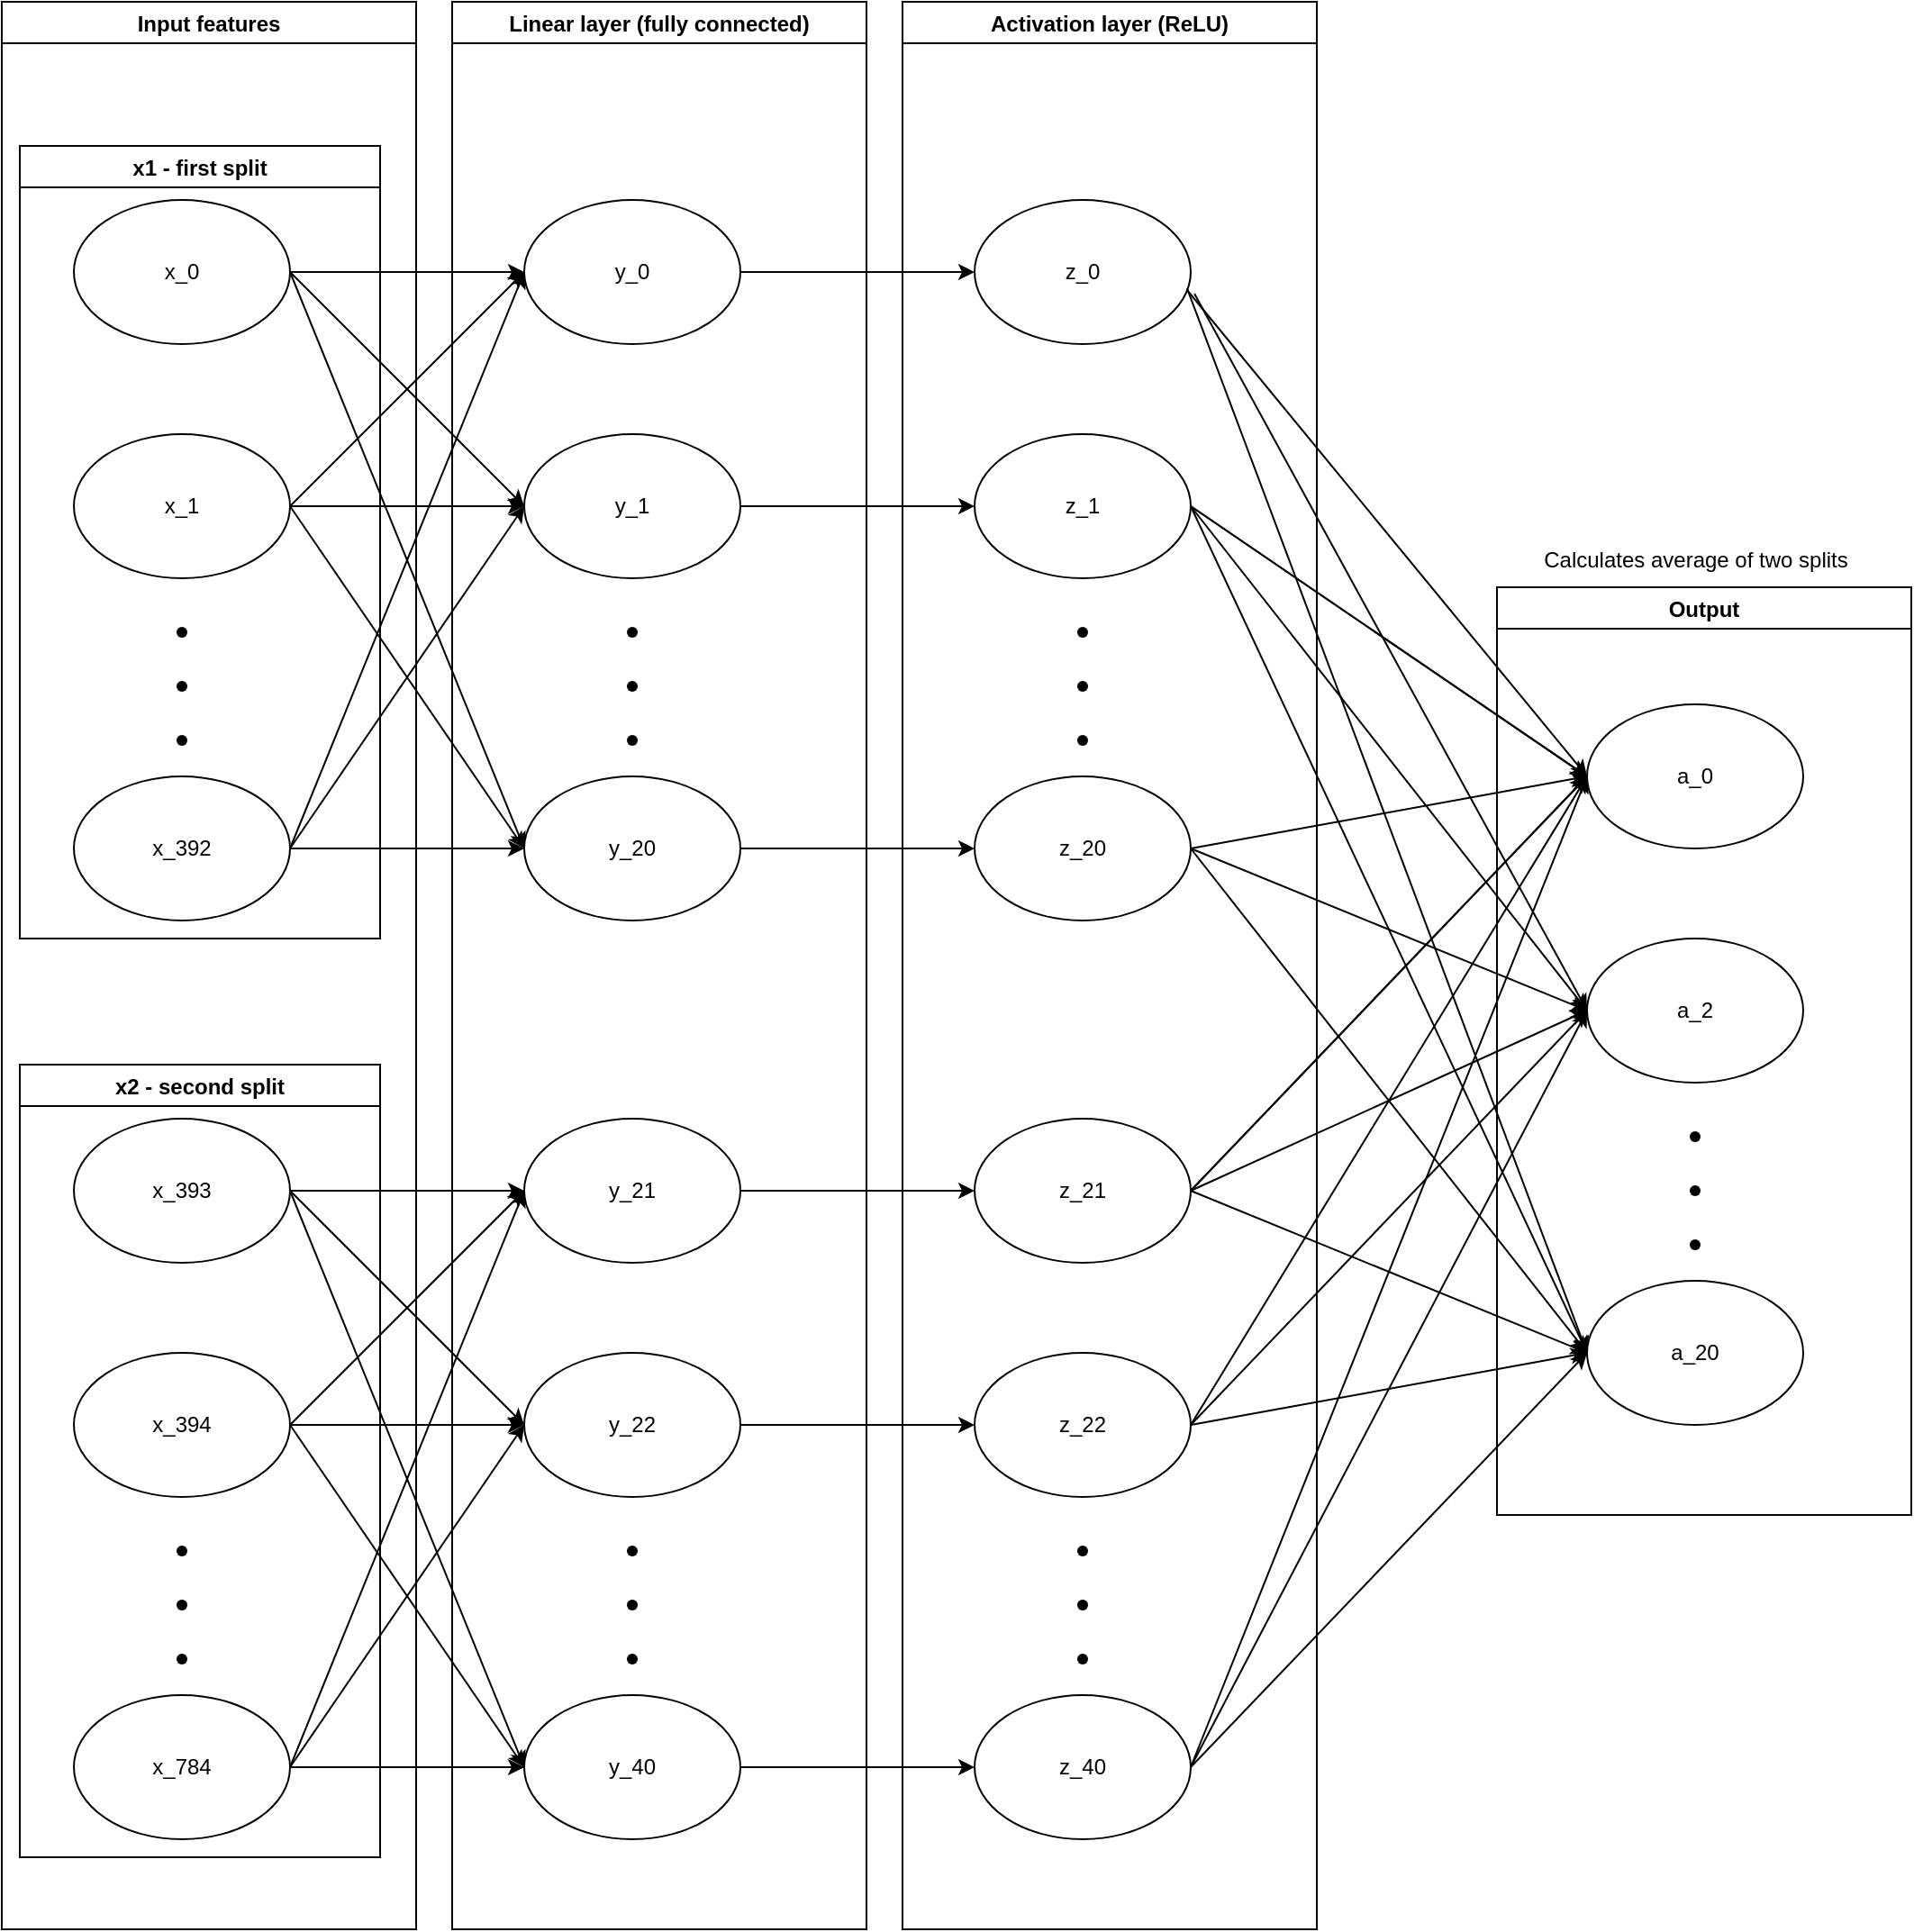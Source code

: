 <mxfile version="17.5.0" type="device"><diagram id="gRhfO6OypiOTnXO9ElpN" name="Page-1"><mxGraphModel dx="1422" dy="702" grid="1" gridSize="10" guides="1" tooltips="1" connect="1" arrows="1" fold="1" page="1" pageScale="1" pageWidth="850" pageHeight="1100" math="0" shadow="0"><root><mxCell id="0"/><mxCell id="1" parent="0"/><mxCell id="FH2FLEhlwpQR_qCd6NDU-1" value="x_0" style="ellipse;whiteSpace=wrap;html=1;" vertex="1" parent="1"><mxGeometry x="220" y="190" width="120" height="80" as="geometry"/></mxCell><mxCell id="FH2FLEhlwpQR_qCd6NDU-2" value="x_1" style="ellipse;whiteSpace=wrap;html=1;" vertex="1" parent="1"><mxGeometry x="220" y="320" width="120" height="80" as="geometry"/></mxCell><mxCell id="FH2FLEhlwpQR_qCd6NDU-3" value="x_392" style="ellipse;whiteSpace=wrap;html=1;" vertex="1" parent="1"><mxGeometry x="220" y="510" width="120" height="80" as="geometry"/></mxCell><mxCell id="FH2FLEhlwpQR_qCd6NDU-6" value="" style="shape=waypoint;sketch=0;size=6;pointerEvents=1;points=[];fillColor=none;resizable=0;rotatable=0;perimeter=centerPerimeter;snapToPoint=1;" vertex="1" parent="1"><mxGeometry x="260" y="410" width="40" height="40" as="geometry"/></mxCell><mxCell id="FH2FLEhlwpQR_qCd6NDU-7" value="" style="shape=waypoint;sketch=0;size=6;pointerEvents=1;points=[];fillColor=none;resizable=0;rotatable=0;perimeter=centerPerimeter;snapToPoint=1;" vertex="1" parent="1"><mxGeometry x="260" y="440" width="40" height="40" as="geometry"/></mxCell><mxCell id="FH2FLEhlwpQR_qCd6NDU-8" value="" style="shape=waypoint;sketch=0;size=6;pointerEvents=1;points=[];fillColor=none;resizable=0;rotatable=0;perimeter=centerPerimeter;snapToPoint=1;" vertex="1" parent="1"><mxGeometry x="260" y="470" width="40" height="40" as="geometry"/></mxCell><mxCell id="FH2FLEhlwpQR_qCd6NDU-91" style="edgeStyle=orthogonalEdgeStyle;rounded=0;orthogonalLoop=1;jettySize=auto;html=1;entryX=0;entryY=0.5;entryDx=0;entryDy=0;" edge="1" parent="1" source="FH2FLEhlwpQR_qCd6NDU-9" target="FH2FLEhlwpQR_qCd6NDU-45"><mxGeometry relative="1" as="geometry"/></mxCell><mxCell id="FH2FLEhlwpQR_qCd6NDU-9" value="y_0" style="ellipse;whiteSpace=wrap;html=1;" vertex="1" parent="1"><mxGeometry x="470" y="190" width="120" height="80" as="geometry"/></mxCell><mxCell id="FH2FLEhlwpQR_qCd6NDU-92" style="edgeStyle=orthogonalEdgeStyle;rounded=0;orthogonalLoop=1;jettySize=auto;html=1;entryX=0;entryY=0.5;entryDx=0;entryDy=0;" edge="1" parent="1" source="FH2FLEhlwpQR_qCd6NDU-10" target="FH2FLEhlwpQR_qCd6NDU-46"><mxGeometry relative="1" as="geometry"/></mxCell><mxCell id="FH2FLEhlwpQR_qCd6NDU-10" value="y_1" style="ellipse;whiteSpace=wrap;html=1;" vertex="1" parent="1"><mxGeometry x="470" y="320" width="120" height="80" as="geometry"/></mxCell><mxCell id="FH2FLEhlwpQR_qCd6NDU-93" style="edgeStyle=orthogonalEdgeStyle;rounded=0;orthogonalLoop=1;jettySize=auto;html=1;" edge="1" parent="1" source="FH2FLEhlwpQR_qCd6NDU-11" target="FH2FLEhlwpQR_qCd6NDU-47"><mxGeometry relative="1" as="geometry"/></mxCell><mxCell id="FH2FLEhlwpQR_qCd6NDU-11" value="y_20" style="ellipse;whiteSpace=wrap;html=1;" vertex="1" parent="1"><mxGeometry x="470" y="510" width="120" height="80" as="geometry"/></mxCell><mxCell id="FH2FLEhlwpQR_qCd6NDU-12" value="" style="shape=waypoint;sketch=0;size=6;pointerEvents=1;points=[];fillColor=none;resizable=0;rotatable=0;perimeter=centerPerimeter;snapToPoint=1;" vertex="1" parent="1"><mxGeometry x="510" y="410" width="40" height="40" as="geometry"/></mxCell><mxCell id="FH2FLEhlwpQR_qCd6NDU-13" value="" style="shape=waypoint;sketch=0;size=6;pointerEvents=1;points=[];fillColor=none;resizable=0;rotatable=0;perimeter=centerPerimeter;snapToPoint=1;" vertex="1" parent="1"><mxGeometry x="510" y="440" width="40" height="40" as="geometry"/></mxCell><mxCell id="FH2FLEhlwpQR_qCd6NDU-14" value="" style="shape=waypoint;sketch=0;size=6;pointerEvents=1;points=[];fillColor=none;resizable=0;rotatable=0;perimeter=centerPerimeter;snapToPoint=1;" vertex="1" parent="1"><mxGeometry x="510" y="470" width="40" height="40" as="geometry"/></mxCell><mxCell id="FH2FLEhlwpQR_qCd6NDU-15" value="" style="endArrow=classic;html=1;rounded=0;exitX=1;exitY=0.5;exitDx=0;exitDy=0;entryX=0;entryY=0.5;entryDx=0;entryDy=0;" edge="1" parent="1" source="FH2FLEhlwpQR_qCd6NDU-1" target="FH2FLEhlwpQR_qCd6NDU-9"><mxGeometry width="50" height="50" relative="1" as="geometry"><mxPoint x="510" y="430" as="sourcePoint"/><mxPoint x="560" y="380" as="targetPoint"/></mxGeometry></mxCell><mxCell id="FH2FLEhlwpQR_qCd6NDU-16" value="" style="endArrow=classic;html=1;rounded=0;exitX=1;exitY=0.5;exitDx=0;exitDy=0;entryX=0;entryY=0.5;entryDx=0;entryDy=0;" edge="1" parent="1" source="FH2FLEhlwpQR_qCd6NDU-1" target="FH2FLEhlwpQR_qCd6NDU-10"><mxGeometry width="50" height="50" relative="1" as="geometry"><mxPoint x="350" y="240" as="sourcePoint"/><mxPoint x="480" y="240" as="targetPoint"/></mxGeometry></mxCell><mxCell id="FH2FLEhlwpQR_qCd6NDU-17" value="" style="endArrow=classic;html=1;rounded=0;exitX=1;exitY=0.5;exitDx=0;exitDy=0;entryX=0;entryY=0.5;entryDx=0;entryDy=0;" edge="1" parent="1" source="FH2FLEhlwpQR_qCd6NDU-1" target="FH2FLEhlwpQR_qCd6NDU-11"><mxGeometry width="50" height="50" relative="1" as="geometry"><mxPoint x="350" y="240" as="sourcePoint"/><mxPoint x="480" y="370" as="targetPoint"/></mxGeometry></mxCell><mxCell id="FH2FLEhlwpQR_qCd6NDU-18" value="" style="endArrow=classic;html=1;rounded=0;exitX=1;exitY=0.5;exitDx=0;exitDy=0;entryX=0;entryY=0.5;entryDx=0;entryDy=0;" edge="1" parent="1" source="FH2FLEhlwpQR_qCd6NDU-2" target="FH2FLEhlwpQR_qCd6NDU-10"><mxGeometry width="50" height="50" relative="1" as="geometry"><mxPoint x="350" y="240" as="sourcePoint"/><mxPoint x="480" y="240" as="targetPoint"/></mxGeometry></mxCell><mxCell id="FH2FLEhlwpQR_qCd6NDU-19" value="" style="endArrow=classic;html=1;rounded=0;exitX=1;exitY=0.5;exitDx=0;exitDy=0;entryX=0;entryY=0.5;entryDx=0;entryDy=0;" edge="1" parent="1" source="FH2FLEhlwpQR_qCd6NDU-2" target="FH2FLEhlwpQR_qCd6NDU-9"><mxGeometry width="50" height="50" relative="1" as="geometry"><mxPoint x="350" y="370" as="sourcePoint"/><mxPoint x="480" y="370" as="targetPoint"/></mxGeometry></mxCell><mxCell id="FH2FLEhlwpQR_qCd6NDU-20" value="" style="endArrow=classic;html=1;rounded=0;exitX=1;exitY=0.5;exitDx=0;exitDy=0;entryX=0;entryY=0.5;entryDx=0;entryDy=0;" edge="1" parent="1" source="FH2FLEhlwpQR_qCd6NDU-2" target="FH2FLEhlwpQR_qCd6NDU-11"><mxGeometry width="50" height="50" relative="1" as="geometry"><mxPoint x="350" y="370" as="sourcePoint"/><mxPoint x="480" y="240" as="targetPoint"/></mxGeometry></mxCell><mxCell id="FH2FLEhlwpQR_qCd6NDU-21" value="" style="endArrow=classic;html=1;rounded=0;exitX=1;exitY=0.5;exitDx=0;exitDy=0;entryX=0;entryY=0.5;entryDx=0;entryDy=0;" edge="1" parent="1" source="FH2FLEhlwpQR_qCd6NDU-3" target="FH2FLEhlwpQR_qCd6NDU-9"><mxGeometry width="50" height="50" relative="1" as="geometry"><mxPoint x="350" y="370" as="sourcePoint"/><mxPoint x="480" y="560" as="targetPoint"/></mxGeometry></mxCell><mxCell id="FH2FLEhlwpQR_qCd6NDU-22" value="" style="endArrow=classic;html=1;rounded=0;exitX=1;exitY=0.5;exitDx=0;exitDy=0;entryX=0;entryY=0.5;entryDx=0;entryDy=0;" edge="1" parent="1" source="FH2FLEhlwpQR_qCd6NDU-3" target="FH2FLEhlwpQR_qCd6NDU-10"><mxGeometry width="50" height="50" relative="1" as="geometry"><mxPoint x="350" y="560" as="sourcePoint"/><mxPoint x="480" y="240" as="targetPoint"/></mxGeometry></mxCell><mxCell id="FH2FLEhlwpQR_qCd6NDU-23" value="" style="endArrow=classic;html=1;rounded=0;entryX=0;entryY=0.5;entryDx=0;entryDy=0;" edge="1" parent="1" target="FH2FLEhlwpQR_qCd6NDU-11"><mxGeometry width="50" height="50" relative="1" as="geometry"><mxPoint x="340" y="550" as="sourcePoint"/><mxPoint x="490" y="250" as="targetPoint"/></mxGeometry></mxCell><mxCell id="FH2FLEhlwpQR_qCd6NDU-24" value="x_393" style="ellipse;whiteSpace=wrap;html=1;" vertex="1" parent="1"><mxGeometry x="220" y="700" width="120" height="80" as="geometry"/></mxCell><mxCell id="FH2FLEhlwpQR_qCd6NDU-25" value="x_394" style="ellipse;whiteSpace=wrap;html=1;" vertex="1" parent="1"><mxGeometry x="220" y="830" width="120" height="80" as="geometry"/></mxCell><mxCell id="FH2FLEhlwpQR_qCd6NDU-26" value="x_784" style="ellipse;whiteSpace=wrap;html=1;" vertex="1" parent="1"><mxGeometry x="220" y="1020" width="120" height="80" as="geometry"/></mxCell><mxCell id="FH2FLEhlwpQR_qCd6NDU-27" value="" style="shape=waypoint;sketch=0;size=6;pointerEvents=1;points=[];fillColor=none;resizable=0;rotatable=0;perimeter=centerPerimeter;snapToPoint=1;" vertex="1" parent="1"><mxGeometry x="260" y="920" width="40" height="40" as="geometry"/></mxCell><mxCell id="FH2FLEhlwpQR_qCd6NDU-28" value="" style="shape=waypoint;sketch=0;size=6;pointerEvents=1;points=[];fillColor=none;resizable=0;rotatable=0;perimeter=centerPerimeter;snapToPoint=1;" vertex="1" parent="1"><mxGeometry x="260" y="950" width="40" height="40" as="geometry"/></mxCell><mxCell id="FH2FLEhlwpQR_qCd6NDU-29" value="" style="shape=waypoint;sketch=0;size=6;pointerEvents=1;points=[];fillColor=none;resizable=0;rotatable=0;perimeter=centerPerimeter;snapToPoint=1;" vertex="1" parent="1"><mxGeometry x="260" y="980" width="40" height="40" as="geometry"/></mxCell><mxCell id="FH2FLEhlwpQR_qCd6NDU-94" style="edgeStyle=orthogonalEdgeStyle;rounded=0;orthogonalLoop=1;jettySize=auto;html=1;" edge="1" parent="1" source="FH2FLEhlwpQR_qCd6NDU-30" target="FH2FLEhlwpQR_qCd6NDU-66"><mxGeometry relative="1" as="geometry"/></mxCell><mxCell id="FH2FLEhlwpQR_qCd6NDU-30" value="y_21" style="ellipse;whiteSpace=wrap;html=1;" vertex="1" parent="1"><mxGeometry x="470" y="700" width="120" height="80" as="geometry"/></mxCell><mxCell id="FH2FLEhlwpQR_qCd6NDU-95" style="edgeStyle=orthogonalEdgeStyle;rounded=0;orthogonalLoop=1;jettySize=auto;html=1;exitX=1;exitY=0.5;exitDx=0;exitDy=0;entryX=0;entryY=0.5;entryDx=0;entryDy=0;" edge="1" parent="1" source="FH2FLEhlwpQR_qCd6NDU-31" target="FH2FLEhlwpQR_qCd6NDU-67"><mxGeometry relative="1" as="geometry"/></mxCell><mxCell id="FH2FLEhlwpQR_qCd6NDU-31" value="y_22" style="ellipse;whiteSpace=wrap;html=1;" vertex="1" parent="1"><mxGeometry x="470" y="830" width="120" height="80" as="geometry"/></mxCell><mxCell id="FH2FLEhlwpQR_qCd6NDU-96" style="edgeStyle=orthogonalEdgeStyle;rounded=0;orthogonalLoop=1;jettySize=auto;html=1;entryX=0;entryY=0.5;entryDx=0;entryDy=0;" edge="1" parent="1" source="FH2FLEhlwpQR_qCd6NDU-32" target="FH2FLEhlwpQR_qCd6NDU-68"><mxGeometry relative="1" as="geometry"/></mxCell><mxCell id="FH2FLEhlwpQR_qCd6NDU-32" value="y_40" style="ellipse;whiteSpace=wrap;html=1;" vertex="1" parent="1"><mxGeometry x="470" y="1020" width="120" height="80" as="geometry"/></mxCell><mxCell id="FH2FLEhlwpQR_qCd6NDU-33" value="" style="shape=waypoint;sketch=0;size=6;pointerEvents=1;points=[];fillColor=none;resizable=0;rotatable=0;perimeter=centerPerimeter;snapToPoint=1;" vertex="1" parent="1"><mxGeometry x="510" y="920" width="40" height="40" as="geometry"/></mxCell><mxCell id="FH2FLEhlwpQR_qCd6NDU-34" value="" style="shape=waypoint;sketch=0;size=6;pointerEvents=1;points=[];fillColor=none;resizable=0;rotatable=0;perimeter=centerPerimeter;snapToPoint=1;" vertex="1" parent="1"><mxGeometry x="510" y="950" width="40" height="40" as="geometry"/></mxCell><mxCell id="FH2FLEhlwpQR_qCd6NDU-35" value="" style="shape=waypoint;sketch=0;size=6;pointerEvents=1;points=[];fillColor=none;resizable=0;rotatable=0;perimeter=centerPerimeter;snapToPoint=1;" vertex="1" parent="1"><mxGeometry x="510" y="980" width="40" height="40" as="geometry"/></mxCell><mxCell id="FH2FLEhlwpQR_qCd6NDU-36" value="" style="endArrow=classic;html=1;rounded=0;exitX=1;exitY=0.5;exitDx=0;exitDy=0;entryX=0;entryY=0.5;entryDx=0;entryDy=0;" edge="1" parent="1" source="FH2FLEhlwpQR_qCd6NDU-24" target="FH2FLEhlwpQR_qCd6NDU-30"><mxGeometry width="50" height="50" relative="1" as="geometry"><mxPoint x="510" y="940" as="sourcePoint"/><mxPoint x="560" y="890" as="targetPoint"/></mxGeometry></mxCell><mxCell id="FH2FLEhlwpQR_qCd6NDU-37" value="" style="endArrow=classic;html=1;rounded=0;exitX=1;exitY=0.5;exitDx=0;exitDy=0;entryX=0;entryY=0.5;entryDx=0;entryDy=0;" edge="1" parent="1" source="FH2FLEhlwpQR_qCd6NDU-24" target="FH2FLEhlwpQR_qCd6NDU-31"><mxGeometry width="50" height="50" relative="1" as="geometry"><mxPoint x="350" y="750" as="sourcePoint"/><mxPoint x="480" y="750" as="targetPoint"/></mxGeometry></mxCell><mxCell id="FH2FLEhlwpQR_qCd6NDU-38" value="" style="endArrow=classic;html=1;rounded=0;exitX=1;exitY=0.5;exitDx=0;exitDy=0;entryX=0;entryY=0.5;entryDx=0;entryDy=0;" edge="1" parent="1" source="FH2FLEhlwpQR_qCd6NDU-24" target="FH2FLEhlwpQR_qCd6NDU-32"><mxGeometry width="50" height="50" relative="1" as="geometry"><mxPoint x="350" y="750" as="sourcePoint"/><mxPoint x="480" y="880" as="targetPoint"/></mxGeometry></mxCell><mxCell id="FH2FLEhlwpQR_qCd6NDU-39" value="" style="endArrow=classic;html=1;rounded=0;exitX=1;exitY=0.5;exitDx=0;exitDy=0;entryX=0;entryY=0.5;entryDx=0;entryDy=0;" edge="1" parent="1" source="FH2FLEhlwpQR_qCd6NDU-25" target="FH2FLEhlwpQR_qCd6NDU-31"><mxGeometry width="50" height="50" relative="1" as="geometry"><mxPoint x="350" y="750" as="sourcePoint"/><mxPoint x="480" y="750" as="targetPoint"/></mxGeometry></mxCell><mxCell id="FH2FLEhlwpQR_qCd6NDU-40" value="" style="endArrow=classic;html=1;rounded=0;exitX=1;exitY=0.5;exitDx=0;exitDy=0;entryX=0;entryY=0.5;entryDx=0;entryDy=0;" edge="1" parent="1" source="FH2FLEhlwpQR_qCd6NDU-25" target="FH2FLEhlwpQR_qCd6NDU-30"><mxGeometry width="50" height="50" relative="1" as="geometry"><mxPoint x="350" y="880" as="sourcePoint"/><mxPoint x="480" y="880" as="targetPoint"/></mxGeometry></mxCell><mxCell id="FH2FLEhlwpQR_qCd6NDU-41" value="" style="endArrow=classic;html=1;rounded=0;exitX=1;exitY=0.5;exitDx=0;exitDy=0;entryX=0;entryY=0.5;entryDx=0;entryDy=0;" edge="1" parent="1" source="FH2FLEhlwpQR_qCd6NDU-25" target="FH2FLEhlwpQR_qCd6NDU-32"><mxGeometry width="50" height="50" relative="1" as="geometry"><mxPoint x="350" y="880" as="sourcePoint"/><mxPoint x="480" y="750" as="targetPoint"/></mxGeometry></mxCell><mxCell id="FH2FLEhlwpQR_qCd6NDU-42" value="" style="endArrow=classic;html=1;rounded=0;exitX=1;exitY=0.5;exitDx=0;exitDy=0;entryX=0;entryY=0.5;entryDx=0;entryDy=0;" edge="1" parent="1" source="FH2FLEhlwpQR_qCd6NDU-26" target="FH2FLEhlwpQR_qCd6NDU-30"><mxGeometry width="50" height="50" relative="1" as="geometry"><mxPoint x="350" y="880" as="sourcePoint"/><mxPoint x="480" y="1070" as="targetPoint"/></mxGeometry></mxCell><mxCell id="FH2FLEhlwpQR_qCd6NDU-43" value="" style="endArrow=classic;html=1;rounded=0;exitX=1;exitY=0.5;exitDx=0;exitDy=0;entryX=0;entryY=0.5;entryDx=0;entryDy=0;" edge="1" parent="1" source="FH2FLEhlwpQR_qCd6NDU-26" target="FH2FLEhlwpQR_qCd6NDU-31"><mxGeometry width="50" height="50" relative="1" as="geometry"><mxPoint x="350" y="1070" as="sourcePoint"/><mxPoint x="480" y="750" as="targetPoint"/></mxGeometry></mxCell><mxCell id="FH2FLEhlwpQR_qCd6NDU-44" value="" style="endArrow=classic;html=1;rounded=0;entryX=0;entryY=0.5;entryDx=0;entryDy=0;" edge="1" parent="1" target="FH2FLEhlwpQR_qCd6NDU-32"><mxGeometry width="50" height="50" relative="1" as="geometry"><mxPoint x="340" y="1060" as="sourcePoint"/><mxPoint x="490" y="760" as="targetPoint"/></mxGeometry></mxCell><mxCell id="FH2FLEhlwpQR_qCd6NDU-45" value="z_0" style="ellipse;whiteSpace=wrap;html=1;" vertex="1" parent="1"><mxGeometry x="720" y="190" width="120" height="80" as="geometry"/></mxCell><mxCell id="FH2FLEhlwpQR_qCd6NDU-46" value="z_1" style="ellipse;whiteSpace=wrap;html=1;" vertex="1" parent="1"><mxGeometry x="720" y="320" width="120" height="80" as="geometry"/></mxCell><mxCell id="FH2FLEhlwpQR_qCd6NDU-47" value="z_20" style="ellipse;whiteSpace=wrap;html=1;" vertex="1" parent="1"><mxGeometry x="720" y="510" width="120" height="80" as="geometry"/></mxCell><mxCell id="FH2FLEhlwpQR_qCd6NDU-48" value="" style="shape=waypoint;sketch=0;size=6;pointerEvents=1;points=[];fillColor=none;resizable=0;rotatable=0;perimeter=centerPerimeter;snapToPoint=1;" vertex="1" parent="1"><mxGeometry x="760" y="410" width="40" height="40" as="geometry"/></mxCell><mxCell id="FH2FLEhlwpQR_qCd6NDU-49" value="" style="shape=waypoint;sketch=0;size=6;pointerEvents=1;points=[];fillColor=none;resizable=0;rotatable=0;perimeter=centerPerimeter;snapToPoint=1;" vertex="1" parent="1"><mxGeometry x="760" y="440" width="40" height="40" as="geometry"/></mxCell><mxCell id="FH2FLEhlwpQR_qCd6NDU-50" value="" style="shape=waypoint;sketch=0;size=6;pointerEvents=1;points=[];fillColor=none;resizable=0;rotatable=0;perimeter=centerPerimeter;snapToPoint=1;" vertex="1" parent="1"><mxGeometry x="760" y="470" width="40" height="40" as="geometry"/></mxCell><mxCell id="FH2FLEhlwpQR_qCd6NDU-66" value="z_21" style="ellipse;whiteSpace=wrap;html=1;" vertex="1" parent="1"><mxGeometry x="720" y="700" width="120" height="80" as="geometry"/></mxCell><mxCell id="FH2FLEhlwpQR_qCd6NDU-67" value="z_22" style="ellipse;whiteSpace=wrap;html=1;" vertex="1" parent="1"><mxGeometry x="720" y="830" width="120" height="80" as="geometry"/></mxCell><mxCell id="FH2FLEhlwpQR_qCd6NDU-68" value="z_40" style="ellipse;whiteSpace=wrap;html=1;" vertex="1" parent="1"><mxGeometry x="720" y="1020" width="120" height="80" as="geometry"/></mxCell><mxCell id="FH2FLEhlwpQR_qCd6NDU-69" value="" style="shape=waypoint;sketch=0;size=6;pointerEvents=1;points=[];fillColor=none;resizable=0;rotatable=0;perimeter=centerPerimeter;snapToPoint=1;" vertex="1" parent="1"><mxGeometry x="760" y="920" width="40" height="40" as="geometry"/></mxCell><mxCell id="FH2FLEhlwpQR_qCd6NDU-70" value="" style="shape=waypoint;sketch=0;size=6;pointerEvents=1;points=[];fillColor=none;resizable=0;rotatable=0;perimeter=centerPerimeter;snapToPoint=1;" vertex="1" parent="1"><mxGeometry x="760" y="950" width="40" height="40" as="geometry"/></mxCell><mxCell id="FH2FLEhlwpQR_qCd6NDU-71" value="" style="shape=waypoint;sketch=0;size=6;pointerEvents=1;points=[];fillColor=none;resizable=0;rotatable=0;perimeter=centerPerimeter;snapToPoint=1;" vertex="1" parent="1"><mxGeometry x="760" y="980" width="40" height="40" as="geometry"/></mxCell><mxCell id="FH2FLEhlwpQR_qCd6NDU-88" value="Input features" style="swimlane;" vertex="1" parent="1"><mxGeometry x="180" y="80" width="230" height="1070" as="geometry"/></mxCell><mxCell id="FH2FLEhlwpQR_qCd6NDU-128" value="x1 - first split" style="swimlane;" vertex="1" parent="FH2FLEhlwpQR_qCd6NDU-88"><mxGeometry x="10" y="80" width="200" height="440" as="geometry"/></mxCell><mxCell id="FH2FLEhlwpQR_qCd6NDU-129" value="x2 - second split" style="swimlane;" vertex="1" parent="FH2FLEhlwpQR_qCd6NDU-88"><mxGeometry x="10" y="590" width="200" height="440" as="geometry"/></mxCell><mxCell id="FH2FLEhlwpQR_qCd6NDU-89" value="Linear layer (fully connected)" style="swimlane;" vertex="1" parent="1"><mxGeometry x="430" y="80" width="230" height="1070" as="geometry"/></mxCell><mxCell id="FH2FLEhlwpQR_qCd6NDU-90" value="Activation layer (ReLU)" style="swimlane;" vertex="1" parent="1"><mxGeometry x="680" y="80" width="230" height="1070" as="geometry"/></mxCell><mxCell id="FH2FLEhlwpQR_qCd6NDU-97" value="a_0" style="ellipse;whiteSpace=wrap;html=1;" vertex="1" parent="1"><mxGeometry x="1060" y="470" width="120" height="80" as="geometry"/></mxCell><mxCell id="FH2FLEhlwpQR_qCd6NDU-98" value="a_2" style="ellipse;whiteSpace=wrap;html=1;" vertex="1" parent="1"><mxGeometry x="1060" y="600" width="120" height="80" as="geometry"/></mxCell><mxCell id="FH2FLEhlwpQR_qCd6NDU-99" value="a_20" style="ellipse;whiteSpace=wrap;html=1;" vertex="1" parent="1"><mxGeometry x="1060" y="790" width="120" height="80" as="geometry"/></mxCell><mxCell id="FH2FLEhlwpQR_qCd6NDU-100" value="" style="shape=waypoint;sketch=0;size=6;pointerEvents=1;points=[];fillColor=none;resizable=0;rotatable=0;perimeter=centerPerimeter;snapToPoint=1;" vertex="1" parent="1"><mxGeometry x="1100" y="690" width="40" height="40" as="geometry"/></mxCell><mxCell id="FH2FLEhlwpQR_qCd6NDU-101" value="" style="shape=waypoint;sketch=0;size=6;pointerEvents=1;points=[];fillColor=none;resizable=0;rotatable=0;perimeter=centerPerimeter;snapToPoint=1;" vertex="1" parent="1"><mxGeometry x="1100" y="720" width="40" height="40" as="geometry"/></mxCell><mxCell id="FH2FLEhlwpQR_qCd6NDU-102" value="" style="shape=waypoint;sketch=0;size=6;pointerEvents=1;points=[];fillColor=none;resizable=0;rotatable=0;perimeter=centerPerimeter;snapToPoint=1;" vertex="1" parent="1"><mxGeometry x="1100" y="750" width="40" height="40" as="geometry"/></mxCell><mxCell id="FH2FLEhlwpQR_qCd6NDU-104" value="" style="endArrow=classic;html=1;rounded=0;exitX=0.983;exitY=0.625;exitDx=0;exitDy=0;exitPerimeter=0;entryX=0;entryY=0.5;entryDx=0;entryDy=0;" edge="1" parent="1" source="FH2FLEhlwpQR_qCd6NDU-45" target="FH2FLEhlwpQR_qCd6NDU-97"><mxGeometry width="50" height="50" relative="1" as="geometry"><mxPoint x="1010" y="370" as="sourcePoint"/><mxPoint x="1060" y="320" as="targetPoint"/></mxGeometry></mxCell><mxCell id="FH2FLEhlwpQR_qCd6NDU-105" value="" style="endArrow=classic;html=1;rounded=0;exitX=1;exitY=0.5;exitDx=0;exitDy=0;entryX=0;entryY=0.5;entryDx=0;entryDy=0;" edge="1" parent="1" source="FH2FLEhlwpQR_qCd6NDU-46" target="FH2FLEhlwpQR_qCd6NDU-97"><mxGeometry width="50" height="50" relative="1" as="geometry"><mxPoint x="847.96" y="250" as="sourcePoint"/><mxPoint x="1070" y="520" as="targetPoint"/></mxGeometry></mxCell><mxCell id="FH2FLEhlwpQR_qCd6NDU-106" value="" style="endArrow=classic;html=1;rounded=0;exitX=1;exitY=0.5;exitDx=0;exitDy=0;entryX=0;entryY=0.5;entryDx=0;entryDy=0;" edge="1" parent="1" source="FH2FLEhlwpQR_qCd6NDU-47" target="FH2FLEhlwpQR_qCd6NDU-97"><mxGeometry width="50" height="50" relative="1" as="geometry"><mxPoint x="850" y="370" as="sourcePoint"/><mxPoint x="1070" y="520" as="targetPoint"/></mxGeometry></mxCell><mxCell id="FH2FLEhlwpQR_qCd6NDU-108" value="" style="endArrow=classic;html=1;rounded=0;exitX=1;exitY=0.5;exitDx=0;exitDy=0;entryX=0;entryY=0.5;entryDx=0;entryDy=0;" edge="1" parent="1" source="FH2FLEhlwpQR_qCd6NDU-66" target="FH2FLEhlwpQR_qCd6NDU-97"><mxGeometry width="50" height="50" relative="1" as="geometry"><mxPoint x="850" y="560" as="sourcePoint"/><mxPoint x="1070" y="520" as="targetPoint"/></mxGeometry></mxCell><mxCell id="FH2FLEhlwpQR_qCd6NDU-109" value="" style="endArrow=classic;html=1;rounded=0;exitX=1;exitY=0.5;exitDx=0;exitDy=0;entryX=0;entryY=0.5;entryDx=0;entryDy=0;" edge="1" parent="1" source="FH2FLEhlwpQR_qCd6NDU-67" target="FH2FLEhlwpQR_qCd6NDU-97"><mxGeometry width="50" height="50" relative="1" as="geometry"><mxPoint x="850" y="750" as="sourcePoint"/><mxPoint x="1070" y="520" as="targetPoint"/></mxGeometry></mxCell><mxCell id="FH2FLEhlwpQR_qCd6NDU-110" value="" style="endArrow=classic;html=1;rounded=0;exitX=1;exitY=0.5;exitDx=0;exitDy=0;entryX=0;entryY=0.5;entryDx=0;entryDy=0;" edge="1" parent="1" source="FH2FLEhlwpQR_qCd6NDU-68" target="FH2FLEhlwpQR_qCd6NDU-97"><mxGeometry width="50" height="50" relative="1" as="geometry"><mxPoint x="850" y="880" as="sourcePoint"/><mxPoint x="1070" y="520" as="targetPoint"/></mxGeometry></mxCell><mxCell id="FH2FLEhlwpQR_qCd6NDU-111" value="" style="endArrow=classic;html=1;rounded=0;exitX=1.017;exitY=0.65;exitDx=0;exitDy=0;entryX=0;entryY=0.5;entryDx=0;entryDy=0;exitPerimeter=0;" edge="1" parent="1" source="FH2FLEhlwpQR_qCd6NDU-45" target="FH2FLEhlwpQR_qCd6NDU-98"><mxGeometry width="50" height="50" relative="1" as="geometry"><mxPoint x="850" y="1070" as="sourcePoint"/><mxPoint x="1070" y="520" as="targetPoint"/></mxGeometry></mxCell><mxCell id="FH2FLEhlwpQR_qCd6NDU-112" value="" style="endArrow=classic;html=1;rounded=0;exitX=0.983;exitY=0.613;exitDx=0;exitDy=0;entryX=0;entryY=0.5;entryDx=0;entryDy=0;exitPerimeter=0;" edge="1" parent="1" source="FH2FLEhlwpQR_qCd6NDU-45" target="FH2FLEhlwpQR_qCd6NDU-99"><mxGeometry width="50" height="50" relative="1" as="geometry"><mxPoint x="852.04" y="252" as="sourcePoint"/><mxPoint x="1070" y="650" as="targetPoint"/></mxGeometry></mxCell><mxCell id="FH2FLEhlwpQR_qCd6NDU-113" value="" style="endArrow=classic;html=1;rounded=0;exitX=1;exitY=0.5;exitDx=0;exitDy=0;entryX=0;entryY=0.5;entryDx=0;entryDy=0;" edge="1" parent="1" source="FH2FLEhlwpQR_qCd6NDU-46" target="FH2FLEhlwpQR_qCd6NDU-97"><mxGeometry width="50" height="50" relative="1" as="geometry"><mxPoint x="850" y="370" as="sourcePoint"/><mxPoint x="1070" y="520" as="targetPoint"/></mxGeometry></mxCell><mxCell id="FH2FLEhlwpQR_qCd6NDU-114" value="" style="endArrow=classic;html=1;rounded=0;exitX=1;exitY=0.5;exitDx=0;exitDy=0;entryX=0;entryY=0.5;entryDx=0;entryDy=0;" edge="1" parent="1" source="FH2FLEhlwpQR_qCd6NDU-46" target="FH2FLEhlwpQR_qCd6NDU-98"><mxGeometry width="50" height="50" relative="1" as="geometry"><mxPoint x="850" y="370" as="sourcePoint"/><mxPoint x="1070" y="520" as="targetPoint"/></mxGeometry></mxCell><mxCell id="FH2FLEhlwpQR_qCd6NDU-115" value="" style="endArrow=classic;html=1;rounded=0;exitX=1;exitY=0.5;exitDx=0;exitDy=0;entryX=0;entryY=0.5;entryDx=0;entryDy=0;" edge="1" parent="1" source="FH2FLEhlwpQR_qCd6NDU-46" target="FH2FLEhlwpQR_qCd6NDU-99"><mxGeometry width="50" height="50" relative="1" as="geometry"><mxPoint x="850" y="370" as="sourcePoint"/><mxPoint x="1070" y="650" as="targetPoint"/></mxGeometry></mxCell><mxCell id="FH2FLEhlwpQR_qCd6NDU-116" value="" style="endArrow=classic;html=1;rounded=0;exitX=1;exitY=0.5;exitDx=0;exitDy=0;entryX=0;entryY=0.5;entryDx=0;entryDy=0;" edge="1" parent="1" source="FH2FLEhlwpQR_qCd6NDU-47" target="FH2FLEhlwpQR_qCd6NDU-98"><mxGeometry width="50" height="50" relative="1" as="geometry"><mxPoint x="850" y="560" as="sourcePoint"/><mxPoint x="1070" y="520" as="targetPoint"/></mxGeometry></mxCell><mxCell id="FH2FLEhlwpQR_qCd6NDU-117" value="" style="endArrow=classic;html=1;rounded=0;exitX=1;exitY=0.5;exitDx=0;exitDy=0;entryX=0;entryY=0.5;entryDx=0;entryDy=0;" edge="1" parent="1" source="FH2FLEhlwpQR_qCd6NDU-47" target="FH2FLEhlwpQR_qCd6NDU-99"><mxGeometry width="50" height="50" relative="1" as="geometry"><mxPoint x="850" y="560" as="sourcePoint"/><mxPoint x="1070" y="650" as="targetPoint"/></mxGeometry></mxCell><mxCell id="FH2FLEhlwpQR_qCd6NDU-118" value="" style="endArrow=classic;html=1;rounded=0;exitX=1;exitY=0.5;exitDx=0;exitDy=0;entryX=0;entryY=0.5;entryDx=0;entryDy=0;" edge="1" parent="1" source="FH2FLEhlwpQR_qCd6NDU-66" target="FH2FLEhlwpQR_qCd6NDU-97"><mxGeometry width="50" height="50" relative="1" as="geometry"><mxPoint x="850" y="560" as="sourcePoint"/><mxPoint x="1070" y="840" as="targetPoint"/></mxGeometry></mxCell><mxCell id="FH2FLEhlwpQR_qCd6NDU-119" value="" style="endArrow=classic;html=1;rounded=0;exitX=1;exitY=0.5;exitDx=0;exitDy=0;entryX=0;entryY=0.5;entryDx=0;entryDy=0;" edge="1" parent="1" source="FH2FLEhlwpQR_qCd6NDU-66" target="FH2FLEhlwpQR_qCd6NDU-98"><mxGeometry width="50" height="50" relative="1" as="geometry"><mxPoint x="850" y="750" as="sourcePoint"/><mxPoint x="1070" y="520" as="targetPoint"/></mxGeometry></mxCell><mxCell id="FH2FLEhlwpQR_qCd6NDU-120" value="" style="endArrow=classic;html=1;rounded=0;exitX=1;exitY=0.5;exitDx=0;exitDy=0;entryX=0;entryY=0.5;entryDx=0;entryDy=0;" edge="1" parent="1" source="FH2FLEhlwpQR_qCd6NDU-66" target="FH2FLEhlwpQR_qCd6NDU-99"><mxGeometry width="50" height="50" relative="1" as="geometry"><mxPoint x="850" y="750" as="sourcePoint"/><mxPoint x="1070" y="650" as="targetPoint"/></mxGeometry></mxCell><mxCell id="FH2FLEhlwpQR_qCd6NDU-122" value="" style="endArrow=classic;html=1;rounded=0;exitX=1;exitY=0.5;exitDx=0;exitDy=0;entryX=0;entryY=0.5;entryDx=0;entryDy=0;" edge="1" parent="1" source="FH2FLEhlwpQR_qCd6NDU-67" target="FH2FLEhlwpQR_qCd6NDU-98"><mxGeometry width="50" height="50" relative="1" as="geometry"><mxPoint x="850" y="880" as="sourcePoint"/><mxPoint x="1070" y="520" as="targetPoint"/></mxGeometry></mxCell><mxCell id="FH2FLEhlwpQR_qCd6NDU-123" value="" style="endArrow=classic;html=1;rounded=0;exitX=1;exitY=0.5;exitDx=0;exitDy=0;entryX=0;entryY=0.5;entryDx=0;entryDy=0;" edge="1" parent="1" source="FH2FLEhlwpQR_qCd6NDU-67" target="FH2FLEhlwpQR_qCd6NDU-99"><mxGeometry width="50" height="50" relative="1" as="geometry"><mxPoint x="850" y="880" as="sourcePoint"/><mxPoint x="1070" y="650" as="targetPoint"/></mxGeometry></mxCell><mxCell id="FH2FLEhlwpQR_qCd6NDU-125" value="" style="endArrow=classic;html=1;rounded=0;exitX=1;exitY=0.5;exitDx=0;exitDy=0;entryX=0;entryY=0.5;entryDx=0;entryDy=0;" edge="1" parent="1" source="FH2FLEhlwpQR_qCd6NDU-68" target="FH2FLEhlwpQR_qCd6NDU-98"><mxGeometry width="50" height="50" relative="1" as="geometry"><mxPoint x="850" y="1070" as="sourcePoint"/><mxPoint x="1070" y="520" as="targetPoint"/></mxGeometry></mxCell><mxCell id="FH2FLEhlwpQR_qCd6NDU-126" value="" style="endArrow=classic;html=1;rounded=0;exitX=1;exitY=0.5;exitDx=0;exitDy=0;entryX=0;entryY=0.5;entryDx=0;entryDy=0;" edge="1" parent="1" source="FH2FLEhlwpQR_qCd6NDU-68" target="FH2FLEhlwpQR_qCd6NDU-99"><mxGeometry width="50" height="50" relative="1" as="geometry"><mxPoint x="850" y="1070" as="sourcePoint"/><mxPoint x="1070" y="650" as="targetPoint"/></mxGeometry></mxCell><mxCell id="FH2FLEhlwpQR_qCd6NDU-127" value="Output" style="swimlane;" vertex="1" parent="1"><mxGeometry x="1010" y="405" width="230" height="515" as="geometry"/></mxCell><mxCell id="FH2FLEhlwpQR_qCd6NDU-130" value="Calculates average of two splits" style="text;html=1;align=center;verticalAlign=middle;resizable=0;points=[];autosize=1;strokeColor=none;fillColor=none;" vertex="1" parent="1"><mxGeometry x="1030" y="380" width="180" height="20" as="geometry"/></mxCell></root></mxGraphModel></diagram></mxfile>